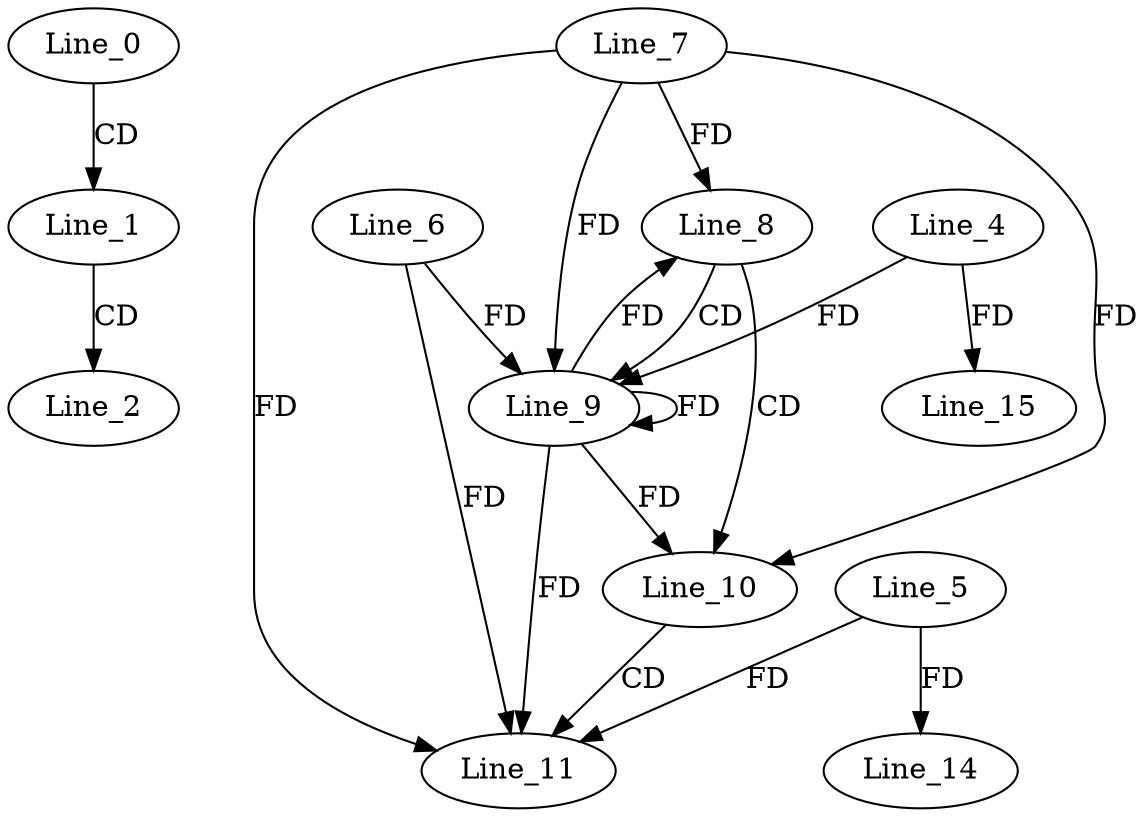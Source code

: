 digraph G {
  Line_0;
  Line_1;
  Line_2;
  Line_7;
  Line_8;
  Line_9;
  Line_9;
  Line_4;
  Line_6;
  Line_10;
  Line_11;
  Line_5;
  Line_14;
  Line_15;
  Line_0 -> Line_1 [ label="CD" ];
  Line_1 -> Line_2 [ label="CD" ];
  Line_7 -> Line_8 [ label="FD" ];
  Line_8 -> Line_9 [ label="CD" ];
  Line_9 -> Line_9 [ label="FD" ];
  Line_7 -> Line_9 [ label="FD" ];
  Line_4 -> Line_9 [ label="FD" ];
  Line_6 -> Line_9 [ label="FD" ];
  Line_8 -> Line_10 [ label="CD" ];
  Line_9 -> Line_10 [ label="FD" ];
  Line_7 -> Line_10 [ label="FD" ];
  Line_10 -> Line_11 [ label="CD" ];
  Line_5 -> Line_11 [ label="FD" ];
  Line_6 -> Line_11 [ label="FD" ];
  Line_9 -> Line_11 [ label="FD" ];
  Line_7 -> Line_11 [ label="FD" ];
  Line_5 -> Line_14 [ label="FD" ];
  Line_4 -> Line_15 [ label="FD" ];
  Line_9 -> Line_8 [ label="FD" ];
}
